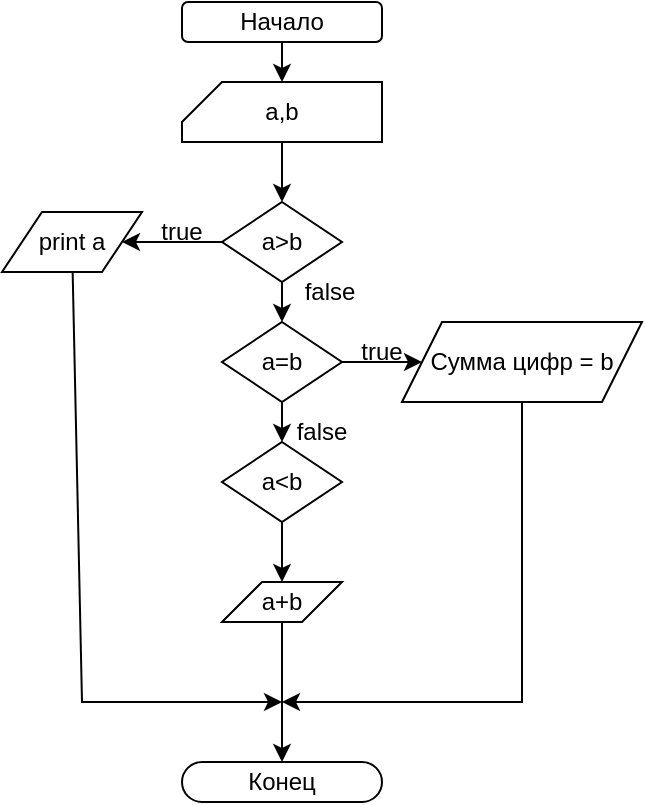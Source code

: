 <mxfile version="21.8.2" type="device">
  <diagram id="C5RBs43oDa-KdzZeNtuy" name="Page-1">
    <mxGraphModel dx="1386" dy="759" grid="1" gridSize="10" guides="1" tooltips="1" connect="1" arrows="1" fold="1" page="1" pageScale="1" pageWidth="827" pageHeight="1169" math="0" shadow="0">
      <root>
        <mxCell id="WIyWlLk6GJQsqaUBKTNV-0" />
        <mxCell id="WIyWlLk6GJQsqaUBKTNV-1" parent="WIyWlLk6GJQsqaUBKTNV-0" />
        <mxCell id="iDf0bPHOVaUkWtNLTX76-0" value="Начало" style="rounded=1;whiteSpace=wrap;html=1;" parent="WIyWlLk6GJQsqaUBKTNV-1" vertex="1">
          <mxGeometry x="310" y="150" width="100" height="20" as="geometry" />
        </mxCell>
        <mxCell id="iDf0bPHOVaUkWtNLTX76-1" value="a,b" style="shape=card;whiteSpace=wrap;html=1;size=20;" parent="WIyWlLk6GJQsqaUBKTNV-1" vertex="1">
          <mxGeometry x="310" y="190" width="100" height="30" as="geometry" />
        </mxCell>
        <mxCell id="suoTkR4OsSUdEDrQ1C0q-0" value="" style="endArrow=classic;html=1;rounded=0;exitX=0.5;exitY=1;exitDx=0;exitDy=0;" edge="1" parent="WIyWlLk6GJQsqaUBKTNV-1" source="iDf0bPHOVaUkWtNLTX76-0" target="iDf0bPHOVaUkWtNLTX76-1">
          <mxGeometry width="50" height="50" relative="1" as="geometry">
            <mxPoint x="390" y="420" as="sourcePoint" />
            <mxPoint x="440" y="370" as="targetPoint" />
          </mxGeometry>
        </mxCell>
        <mxCell id="suoTkR4OsSUdEDrQ1C0q-1" value="Конец" style="rounded=1;whiteSpace=wrap;html=1;arcSize=50;" vertex="1" parent="WIyWlLk6GJQsqaUBKTNV-1">
          <mxGeometry x="310" y="530" width="100" height="20" as="geometry" />
        </mxCell>
        <mxCell id="suoTkR4OsSUdEDrQ1C0q-3" value="" style="endArrow=classic;html=1;rounded=0;" edge="1" parent="WIyWlLk6GJQsqaUBKTNV-1" source="iDf0bPHOVaUkWtNLTX76-1">
          <mxGeometry width="50" height="50" relative="1" as="geometry">
            <mxPoint x="390" y="420" as="sourcePoint" />
            <mxPoint x="360" y="250" as="targetPoint" />
          </mxGeometry>
        </mxCell>
        <mxCell id="suoTkR4OsSUdEDrQ1C0q-11" value="a&amp;gt;b" style="rhombus;whiteSpace=wrap;html=1;" vertex="1" parent="WIyWlLk6GJQsqaUBKTNV-1">
          <mxGeometry x="330" y="250" width="60" height="40" as="geometry" />
        </mxCell>
        <mxCell id="suoTkR4OsSUdEDrQ1C0q-12" value="a=b" style="rhombus;whiteSpace=wrap;html=1;" vertex="1" parent="WIyWlLk6GJQsqaUBKTNV-1">
          <mxGeometry x="330" y="310" width="60" height="40" as="geometry" />
        </mxCell>
        <mxCell id="suoTkR4OsSUdEDrQ1C0q-13" value="a&amp;lt;b" style="rhombus;whiteSpace=wrap;html=1;" vertex="1" parent="WIyWlLk6GJQsqaUBKTNV-1">
          <mxGeometry x="330" y="370" width="60" height="40" as="geometry" />
        </mxCell>
        <mxCell id="suoTkR4OsSUdEDrQ1C0q-15" value="" style="endArrow=classic;html=1;rounded=0;" edge="1" parent="WIyWlLk6GJQsqaUBKTNV-1" source="suoTkR4OsSUdEDrQ1C0q-11" target="suoTkR4OsSUdEDrQ1C0q-12">
          <mxGeometry width="50" height="50" relative="1" as="geometry">
            <mxPoint x="390" y="420" as="sourcePoint" />
            <mxPoint x="440" y="370" as="targetPoint" />
          </mxGeometry>
        </mxCell>
        <mxCell id="suoTkR4OsSUdEDrQ1C0q-16" value="" style="endArrow=classic;html=1;rounded=0;" edge="1" parent="WIyWlLk6GJQsqaUBKTNV-1" source="suoTkR4OsSUdEDrQ1C0q-12" target="suoTkR4OsSUdEDrQ1C0q-13">
          <mxGeometry width="50" height="50" relative="1" as="geometry">
            <mxPoint x="390" y="420" as="sourcePoint" />
            <mxPoint x="440" y="370" as="targetPoint" />
          </mxGeometry>
        </mxCell>
        <mxCell id="suoTkR4OsSUdEDrQ1C0q-17" value="false" style="text;html=1;strokeColor=none;fillColor=none;align=center;verticalAlign=middle;whiteSpace=wrap;rounded=0;" vertex="1" parent="WIyWlLk6GJQsqaUBKTNV-1">
          <mxGeometry x="350" y="350" width="60" height="30" as="geometry" />
        </mxCell>
        <mxCell id="suoTkR4OsSUdEDrQ1C0q-19" value="false" style="text;html=1;strokeColor=none;fillColor=none;align=center;verticalAlign=middle;whiteSpace=wrap;rounded=0;" vertex="1" parent="WIyWlLk6GJQsqaUBKTNV-1">
          <mxGeometry x="354" y="280" width="60" height="30" as="geometry" />
        </mxCell>
        <mxCell id="suoTkR4OsSUdEDrQ1C0q-20" value="print a" style="shape=parallelogram;perimeter=parallelogramPerimeter;whiteSpace=wrap;html=1;fixedSize=1;" vertex="1" parent="WIyWlLk6GJQsqaUBKTNV-1">
          <mxGeometry x="220" y="255" width="70" height="30" as="geometry" />
        </mxCell>
        <mxCell id="suoTkR4OsSUdEDrQ1C0q-23" value="Сумма цифр = b" style="shape=parallelogram;perimeter=parallelogramPerimeter;whiteSpace=wrap;html=1;fixedSize=1;" vertex="1" parent="WIyWlLk6GJQsqaUBKTNV-1">
          <mxGeometry x="420" y="310" width="120" height="40" as="geometry" />
        </mxCell>
        <mxCell id="suoTkR4OsSUdEDrQ1C0q-25" value="a+b" style="shape=parallelogram;perimeter=parallelogramPerimeter;whiteSpace=wrap;html=1;fixedSize=1;" vertex="1" parent="WIyWlLk6GJQsqaUBKTNV-1">
          <mxGeometry x="330" y="440" width="60" height="20" as="geometry" />
        </mxCell>
        <mxCell id="suoTkR4OsSUdEDrQ1C0q-26" value="" style="endArrow=classic;html=1;rounded=0;" edge="1" parent="WIyWlLk6GJQsqaUBKTNV-1" source="suoTkR4OsSUdEDrQ1C0q-13" target="suoTkR4OsSUdEDrQ1C0q-25">
          <mxGeometry width="50" height="50" relative="1" as="geometry">
            <mxPoint x="390" y="420" as="sourcePoint" />
            <mxPoint x="440" y="370" as="targetPoint" />
          </mxGeometry>
        </mxCell>
        <mxCell id="suoTkR4OsSUdEDrQ1C0q-27" value="" style="endArrow=classic;html=1;rounded=0;" edge="1" parent="WIyWlLk6GJQsqaUBKTNV-1" source="suoTkR4OsSUdEDrQ1C0q-25" target="suoTkR4OsSUdEDrQ1C0q-1">
          <mxGeometry width="50" height="50" relative="1" as="geometry">
            <mxPoint x="390" y="420" as="sourcePoint" />
            <mxPoint x="440" y="370" as="targetPoint" />
          </mxGeometry>
        </mxCell>
        <mxCell id="suoTkR4OsSUdEDrQ1C0q-28" value="" style="endArrow=classic;html=1;rounded=0;" edge="1" parent="WIyWlLk6GJQsqaUBKTNV-1" source="suoTkR4OsSUdEDrQ1C0q-12" target="suoTkR4OsSUdEDrQ1C0q-23">
          <mxGeometry width="50" height="50" relative="1" as="geometry">
            <mxPoint x="390" y="420" as="sourcePoint" />
            <mxPoint x="440" y="370" as="targetPoint" />
          </mxGeometry>
        </mxCell>
        <mxCell id="suoTkR4OsSUdEDrQ1C0q-29" value="" style="endArrow=classic;html=1;rounded=0;" edge="1" parent="WIyWlLk6GJQsqaUBKTNV-1" source="suoTkR4OsSUdEDrQ1C0q-11" target="suoTkR4OsSUdEDrQ1C0q-20">
          <mxGeometry width="50" height="50" relative="1" as="geometry">
            <mxPoint x="390" y="420" as="sourcePoint" />
            <mxPoint x="440" y="370" as="targetPoint" />
          </mxGeometry>
        </mxCell>
        <mxCell id="suoTkR4OsSUdEDrQ1C0q-31" value="true" style="text;html=1;strokeColor=none;fillColor=none;align=center;verticalAlign=middle;whiteSpace=wrap;rounded=0;" vertex="1" parent="WIyWlLk6GJQsqaUBKTNV-1">
          <mxGeometry x="380" y="310" width="60" height="30" as="geometry" />
        </mxCell>
        <mxCell id="suoTkR4OsSUdEDrQ1C0q-32" value="true" style="text;html=1;strokeColor=none;fillColor=none;align=center;verticalAlign=middle;whiteSpace=wrap;rounded=0;" vertex="1" parent="WIyWlLk6GJQsqaUBKTNV-1">
          <mxGeometry x="280" y="250" width="60" height="30" as="geometry" />
        </mxCell>
        <mxCell id="suoTkR4OsSUdEDrQ1C0q-34" value="" style="endArrow=classic;html=1;rounded=0;" edge="1" parent="WIyWlLk6GJQsqaUBKTNV-1" source="suoTkR4OsSUdEDrQ1C0q-23">
          <mxGeometry width="50" height="50" relative="1" as="geometry">
            <mxPoint x="390" y="420" as="sourcePoint" />
            <mxPoint x="360" y="500" as="targetPoint" />
            <Array as="points">
              <mxPoint x="480" y="500" />
            </Array>
          </mxGeometry>
        </mxCell>
        <mxCell id="suoTkR4OsSUdEDrQ1C0q-35" value="" style="endArrow=classic;html=1;rounded=0;" edge="1" parent="WIyWlLk6GJQsqaUBKTNV-1" source="suoTkR4OsSUdEDrQ1C0q-20">
          <mxGeometry width="50" height="50" relative="1" as="geometry">
            <mxPoint x="390" y="420" as="sourcePoint" />
            <mxPoint x="360" y="500" as="targetPoint" />
            <Array as="points">
              <mxPoint x="260" y="500" />
            </Array>
          </mxGeometry>
        </mxCell>
      </root>
    </mxGraphModel>
  </diagram>
</mxfile>
